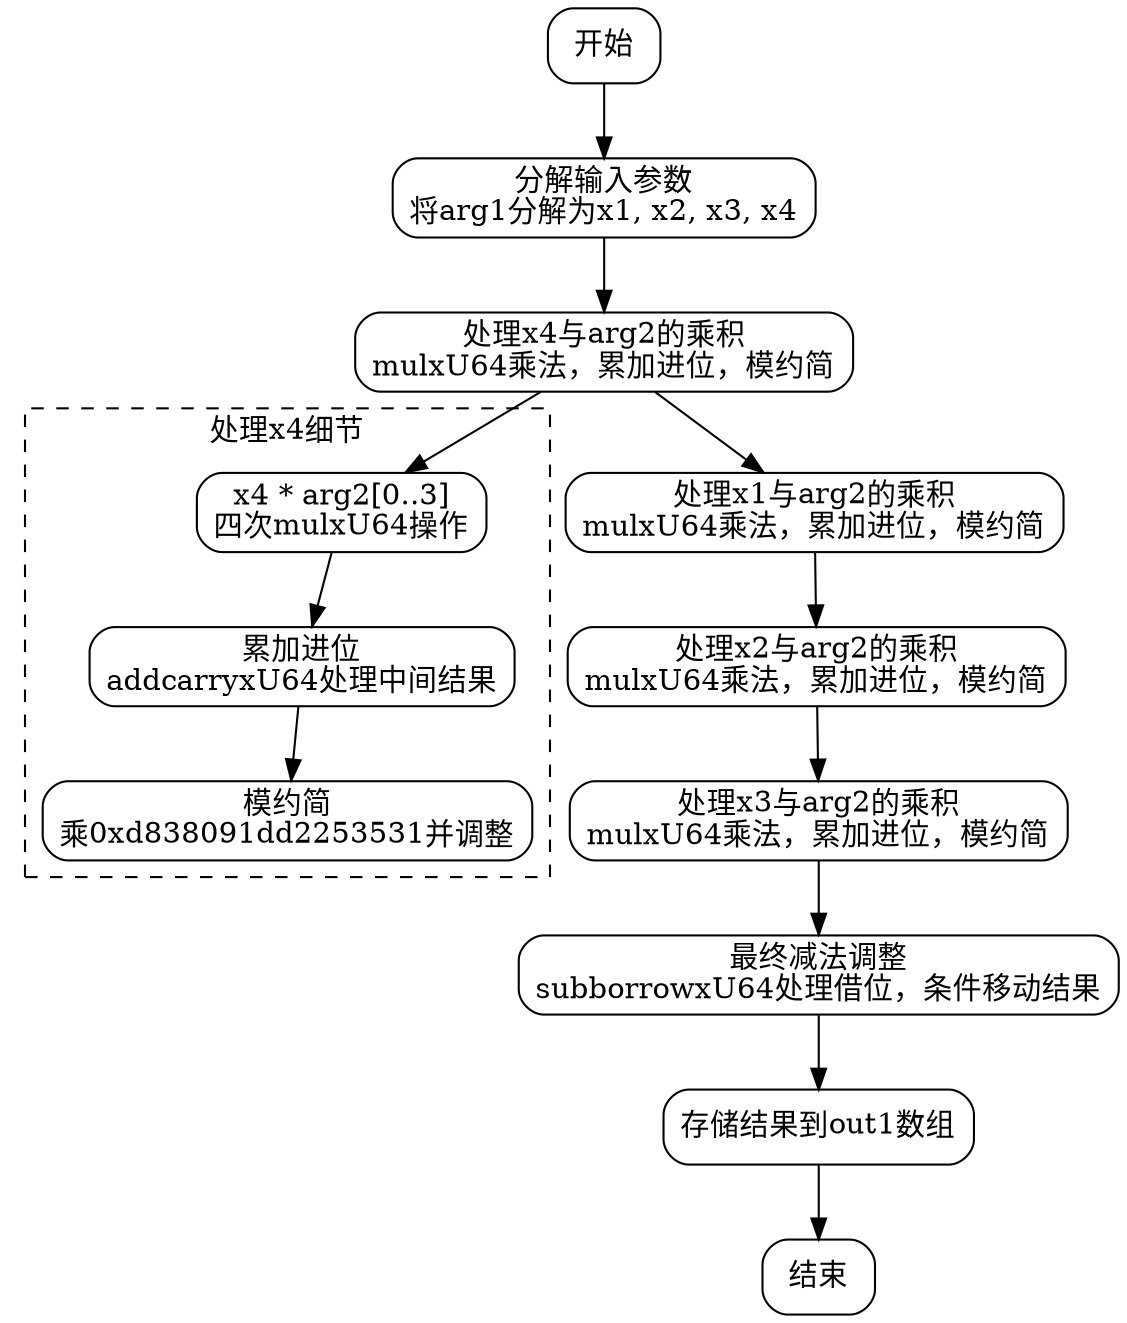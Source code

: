 
digraph mul_flowchart {
    node [shape=rectangle, style=rounded];

    start [label="开始"];
    decompose_args [label="分解输入参数\n将arg1分解为x1, x2, x3, x4"];
    process_x4 [label="处理x4与arg2的乘积\nmulxU64乘法，累加进位，模约简"];
    process_x1 [label="处理x1与arg2的乘积\nmulxU64乘法，累加进位，模约简"];
    process_x2 [label="处理x2与arg2的乘积\nmulxU64乘法，累加进位，模约简"];
    process_x3 [label="处理x3与arg2的乘积\nmulxU64乘法，累加进位，模约简"];
    final_adjustment [label="最终减法调整\nsubborrowxU64处理借位，条件移动结果"];
    store_result [label="存储结果到out1数组"];
    end [label="结束"];

    start -> decompose_args;
    decompose_args -> process_x4;
    process_x4 -> process_x1;
    process_x1 -> process_x2;
    process_x2 -> process_x3;
    process_x3 -> final_adjustment;
    final_adjustment -> store_result;
    store_result -> end;

    // 详细子流程示例（以process_x4为例）
    subgraph cluster_x4 {
        label="处理x4细节";
        style=dashed;
        
        x4_mul_arg2 [label="x4 * arg2[0..3]\n四次mulxU64操作"];
        x4_add_carries [label="累加进位\naddcarryxU64处理中间结果"];
        x4_mod_reduce [label="模约简\n乘0xd838091dd2253531并调整"];

        x4_mul_arg2 -> x4_add_carries;
        x4_add_carries -> x4_mod_reduce;
    }

    process_x4 -> x4_mul_arg2 [lhead=cluster_x4];
}
